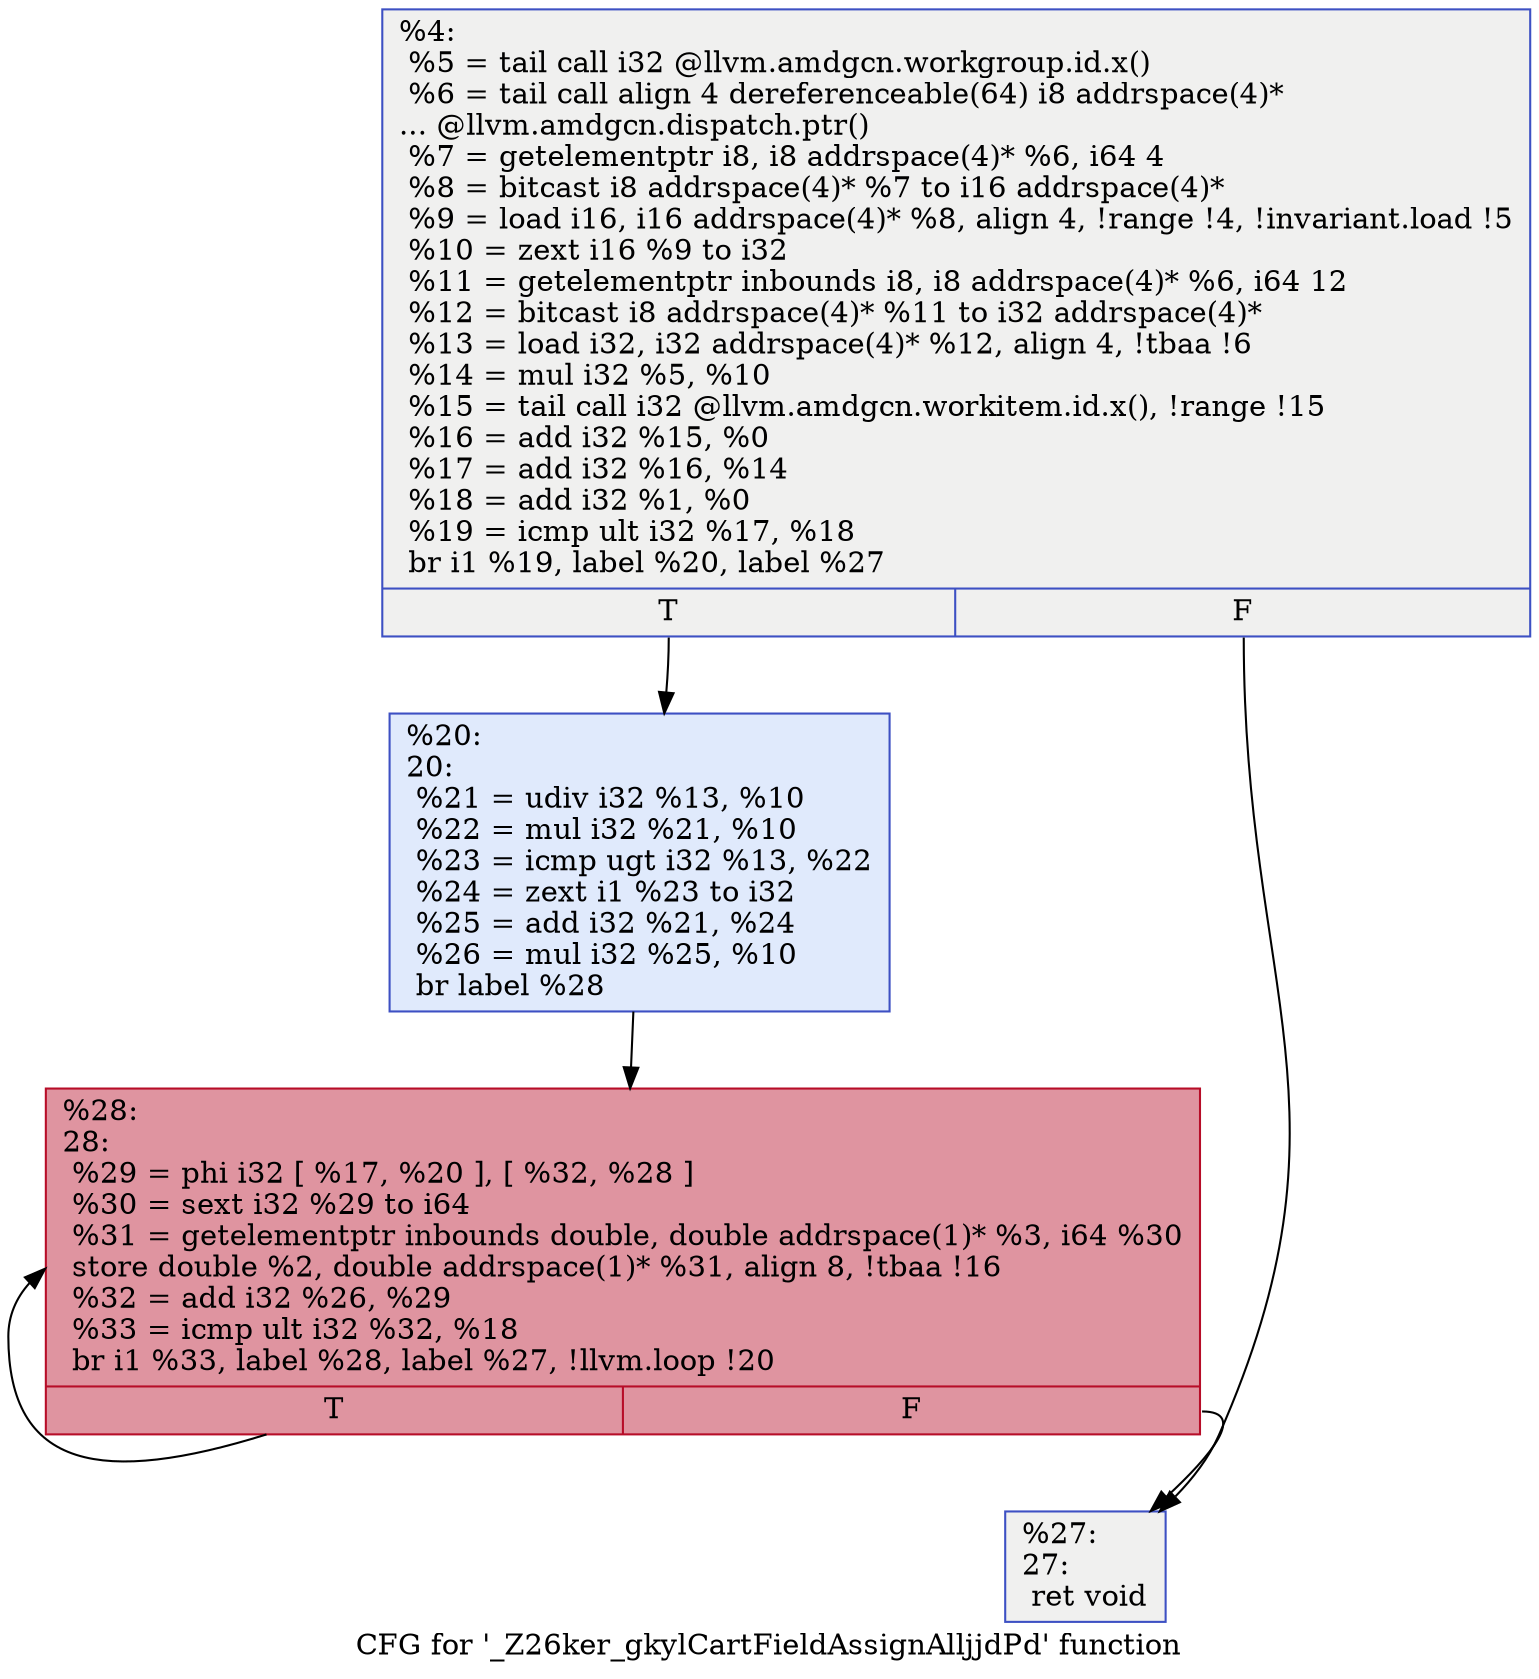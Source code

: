 digraph "CFG for '_Z26ker_gkylCartFieldAssignAlljjdPd' function" {
	label="CFG for '_Z26ker_gkylCartFieldAssignAlljjdPd' function";

	Node0x5e683a0 [shape=record,color="#3d50c3ff", style=filled, fillcolor="#dedcdb70",label="{%4:\l  %5 = tail call i32 @llvm.amdgcn.workgroup.id.x()\l  %6 = tail call align 4 dereferenceable(64) i8 addrspace(4)*\l... @llvm.amdgcn.dispatch.ptr()\l  %7 = getelementptr i8, i8 addrspace(4)* %6, i64 4\l  %8 = bitcast i8 addrspace(4)* %7 to i16 addrspace(4)*\l  %9 = load i16, i16 addrspace(4)* %8, align 4, !range !4, !invariant.load !5\l  %10 = zext i16 %9 to i32\l  %11 = getelementptr inbounds i8, i8 addrspace(4)* %6, i64 12\l  %12 = bitcast i8 addrspace(4)* %11 to i32 addrspace(4)*\l  %13 = load i32, i32 addrspace(4)* %12, align 4, !tbaa !6\l  %14 = mul i32 %5, %10\l  %15 = tail call i32 @llvm.amdgcn.workitem.id.x(), !range !15\l  %16 = add i32 %15, %0\l  %17 = add i32 %16, %14\l  %18 = add i32 %1, %0\l  %19 = icmp ult i32 %17, %18\l  br i1 %19, label %20, label %27\l|{<s0>T|<s1>F}}"];
	Node0x5e683a0:s0 -> Node0x5e6a750;
	Node0x5e683a0:s1 -> Node0x5e6a7e0;
	Node0x5e6a750 [shape=record,color="#3d50c3ff", style=filled, fillcolor="#b9d0f970",label="{%20:\l20:                                               \l  %21 = udiv i32 %13, %10\l  %22 = mul i32 %21, %10\l  %23 = icmp ugt i32 %13, %22\l  %24 = zext i1 %23 to i32\l  %25 = add i32 %21, %24\l  %26 = mul i32 %25, %10\l  br label %28\l}"];
	Node0x5e6a750 -> Node0x5e6ac60;
	Node0x5e6a7e0 [shape=record,color="#3d50c3ff", style=filled, fillcolor="#dedcdb70",label="{%27:\l27:                                               \l  ret void\l}"];
	Node0x5e6ac60 [shape=record,color="#b70d28ff", style=filled, fillcolor="#b70d2870",label="{%28:\l28:                                               \l  %29 = phi i32 [ %17, %20 ], [ %32, %28 ]\l  %30 = sext i32 %29 to i64\l  %31 = getelementptr inbounds double, double addrspace(1)* %3, i64 %30\l  store double %2, double addrspace(1)* %31, align 8, !tbaa !16\l  %32 = add i32 %26, %29\l  %33 = icmp ult i32 %32, %18\l  br i1 %33, label %28, label %27, !llvm.loop !20\l|{<s0>T|<s1>F}}"];
	Node0x5e6ac60:s0 -> Node0x5e6ac60;
	Node0x5e6ac60:s1 -> Node0x5e6a7e0;
}

